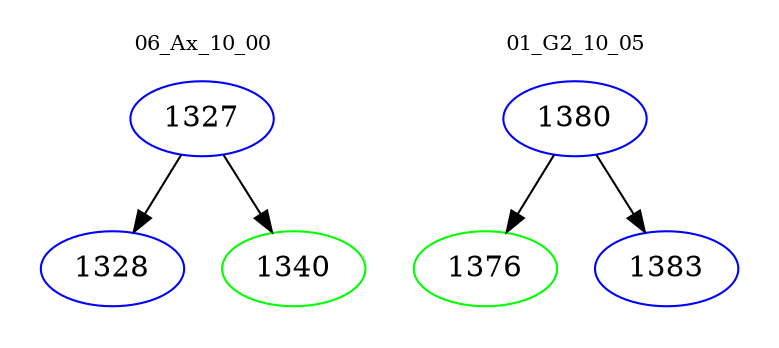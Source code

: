 digraph{
subgraph cluster_0 {
color = white
label = "06_Ax_10_00";
fontsize=10;
T0_1327 [label="1327", color="blue"]
T0_1327 -> T0_1328 [color="black"]
T0_1328 [label="1328", color="blue"]
T0_1327 -> T0_1340 [color="black"]
T0_1340 [label="1340", color="green"]
}
subgraph cluster_1 {
color = white
label = "01_G2_10_05";
fontsize=10;
T1_1380 [label="1380", color="blue"]
T1_1380 -> T1_1376 [color="black"]
T1_1376 [label="1376", color="green"]
T1_1380 -> T1_1383 [color="black"]
T1_1383 [label="1383", color="blue"]
}
}
